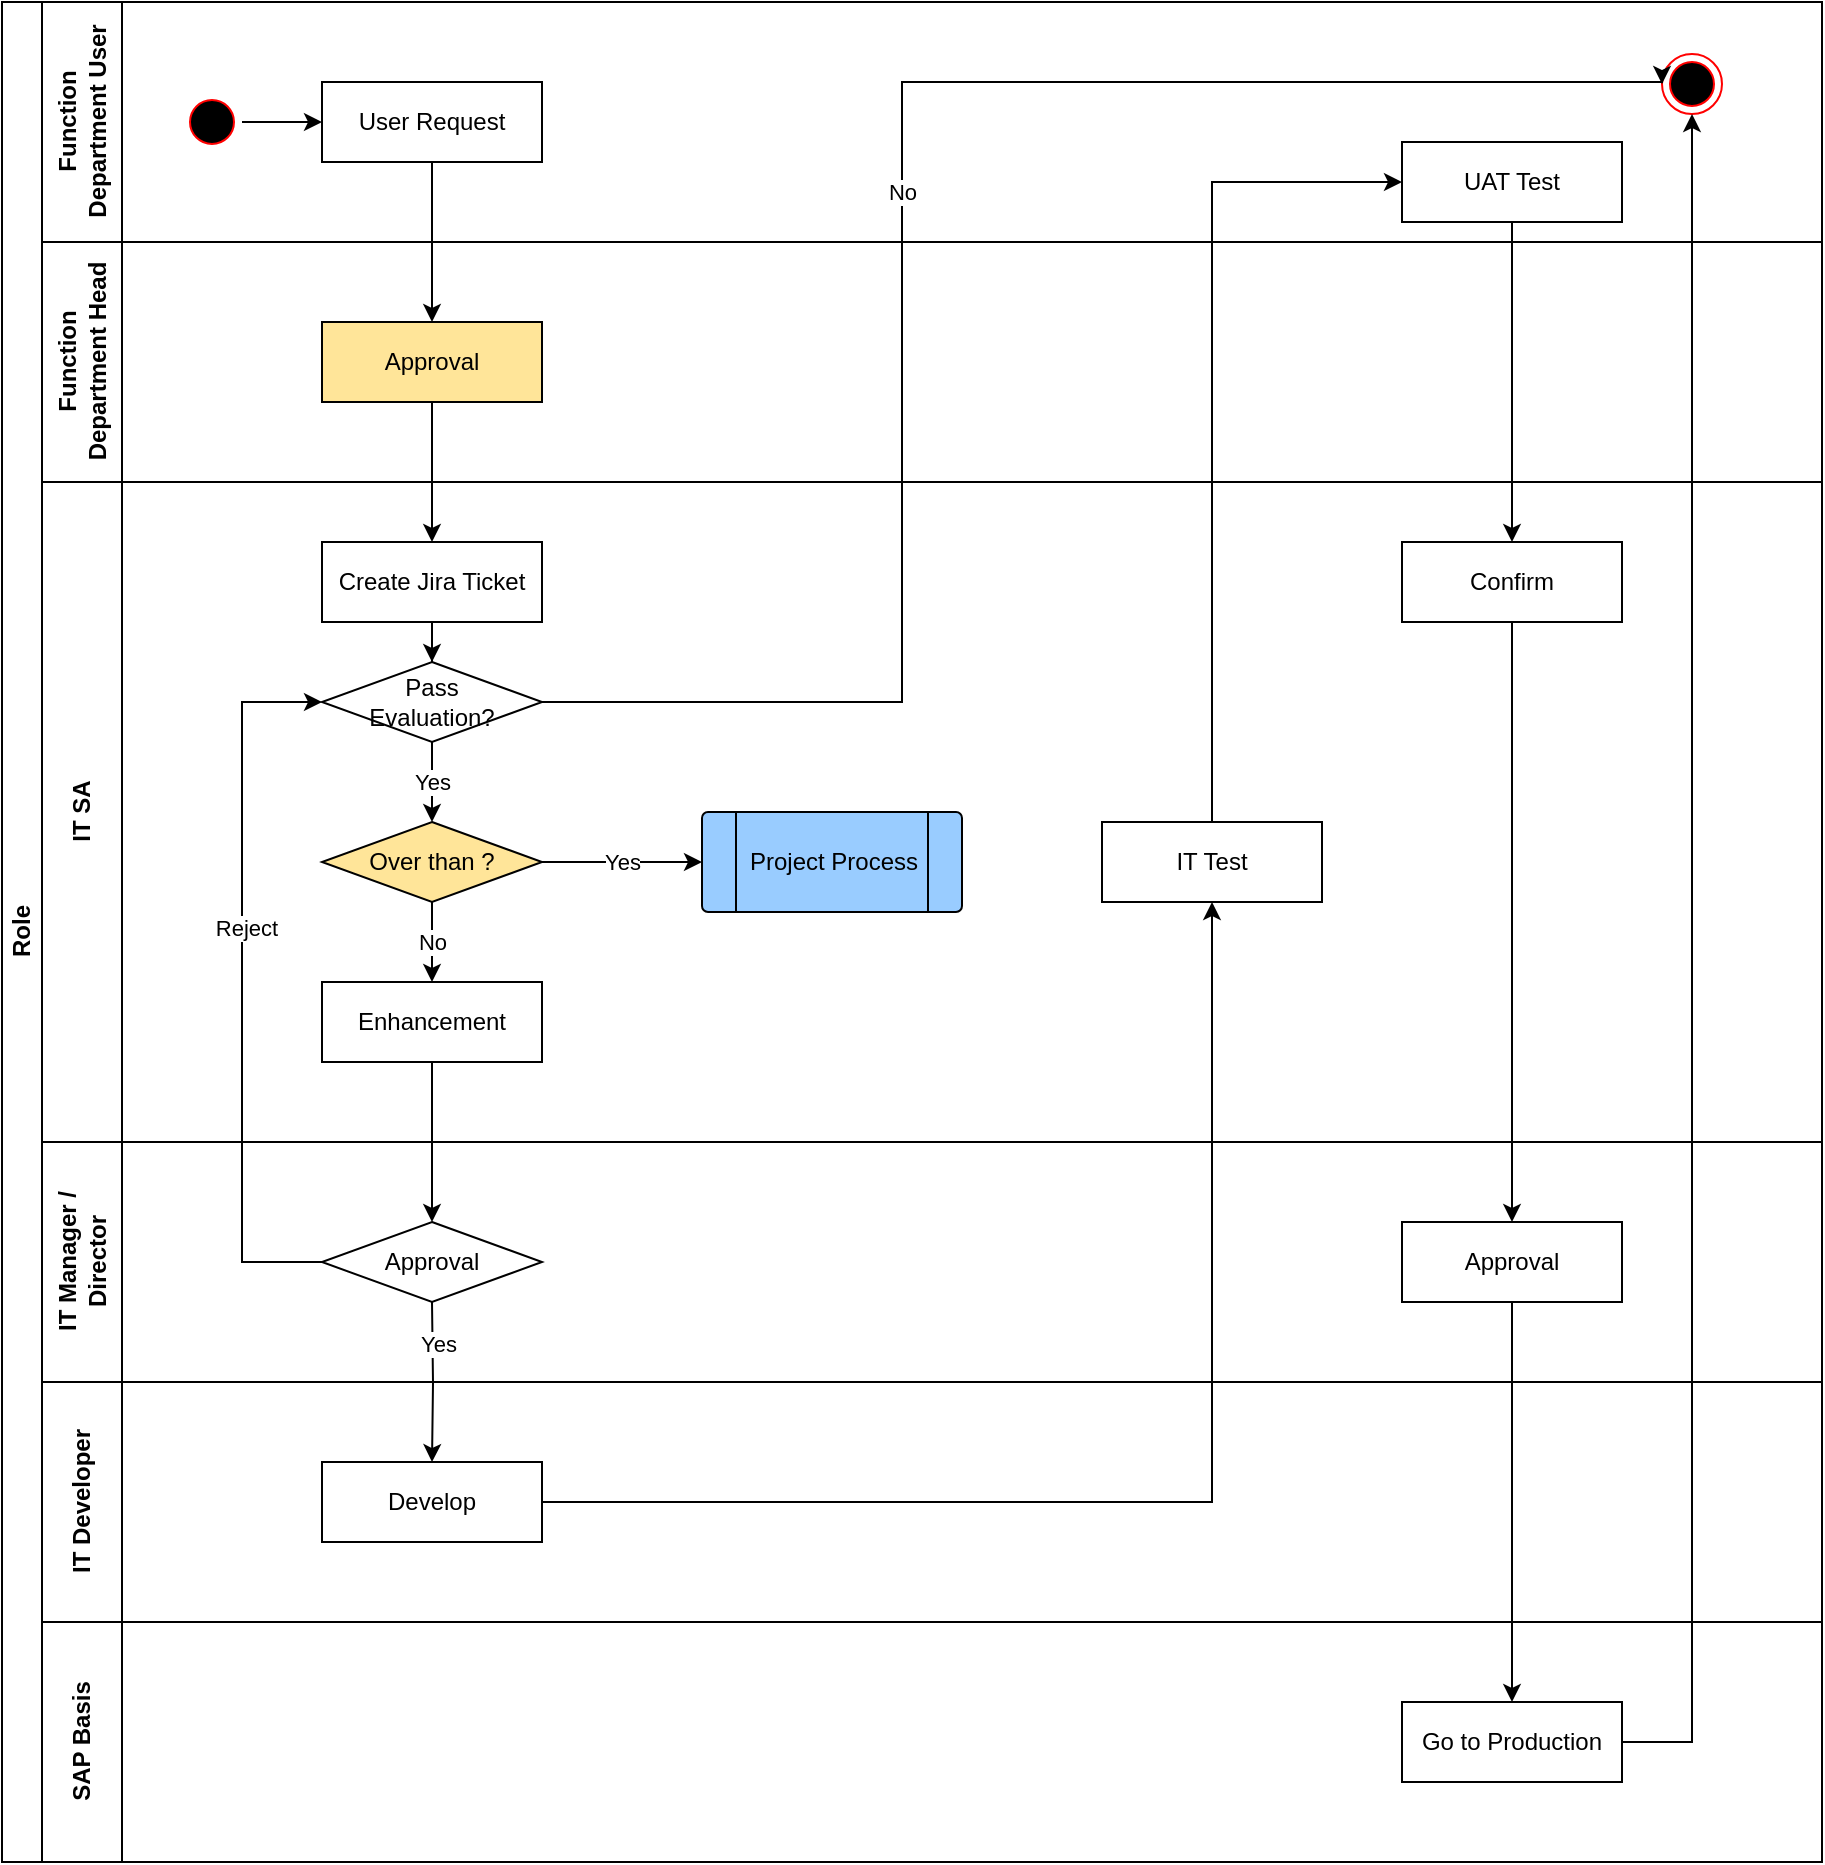 <mxfile version="15.2.9" type="github">
  <diagram id="prtHgNgQTEPvFCAcTncT" name="Page-1">
    <mxGraphModel dx="1277" dy="841" grid="1" gridSize="10" guides="1" tooltips="1" connect="1" arrows="1" fold="1" page="1" pageScale="1" pageWidth="1200" pageHeight="1600" math="0" shadow="0">
      <root>
        <mxCell id="0" />
        <mxCell id="1" parent="0" />
        <mxCell id="dNxyNK7c78bLwvsdeMH5-19" value="Role" style="swimlane;html=1;childLayout=stackLayout;resizeParent=1;resizeParentMax=0;horizontal=0;startSize=20;horizontalStack=0;" parent="1" vertex="1">
          <mxGeometry x="50" y="60" width="910" height="930" as="geometry" />
        </mxCell>
        <mxCell id="dNxyNK7c78bLwvsdeMH5-20" value="Function &lt;br&gt;Department User" style="swimlane;html=1;startSize=40;horizontal=0;" parent="dNxyNK7c78bLwvsdeMH5-19" vertex="1">
          <mxGeometry x="20" width="890" height="120" as="geometry">
            <mxRectangle x="20" width="430" height="20" as="alternateBounds" />
          </mxGeometry>
        </mxCell>
        <mxCell id="T2dY3gX-q8fYthvRwjSA-81" value="" style="edgeStyle=orthogonalEdgeStyle;rounded=0;orthogonalLoop=1;jettySize=auto;html=1;" parent="dNxyNK7c78bLwvsdeMH5-20" source="T2dY3gX-q8fYthvRwjSA-45" target="T2dY3gX-q8fYthvRwjSA-48" edge="1">
          <mxGeometry relative="1" as="geometry" />
        </mxCell>
        <mxCell id="T2dY3gX-q8fYthvRwjSA-45" value="" style="ellipse;html=1;shape=startState;fillColor=#000000;strokeColor=#ff0000;" parent="dNxyNK7c78bLwvsdeMH5-20" vertex="1">
          <mxGeometry x="70" y="45" width="30" height="30" as="geometry" />
        </mxCell>
        <mxCell id="T2dY3gX-q8fYthvRwjSA-48" value="User Request" style="rounded=0;whiteSpace=wrap;html=1;" parent="dNxyNK7c78bLwvsdeMH5-20" vertex="1">
          <mxGeometry x="140" y="40" width="110" height="40" as="geometry" />
        </mxCell>
        <mxCell id="T2dY3gX-q8fYthvRwjSA-70" value="UAT Test" style="rounded=0;whiteSpace=wrap;html=1;" parent="dNxyNK7c78bLwvsdeMH5-20" vertex="1">
          <mxGeometry x="680" y="70" width="110" height="40" as="geometry" />
        </mxCell>
        <mxCell id="T2dY3gX-q8fYthvRwjSA-82" value="" style="ellipse;html=1;shape=endState;fillColor=#000000;strokeColor=#ff0000;" parent="dNxyNK7c78bLwvsdeMH5-20" vertex="1">
          <mxGeometry x="810" y="26" width="30" height="30" as="geometry" />
        </mxCell>
        <mxCell id="dNxyNK7c78bLwvsdeMH5-21" value="Function&lt;br&gt;Department Head" style="swimlane;html=1;startSize=40;horizontal=0;" parent="dNxyNK7c78bLwvsdeMH5-19" vertex="1">
          <mxGeometry x="20" y="120" width="890" height="120" as="geometry" />
        </mxCell>
        <mxCell id="T2dY3gX-q8fYthvRwjSA-49" value="Approval" style="rounded=0;whiteSpace=wrap;html=1;fillColor=#FFE599;" parent="dNxyNK7c78bLwvsdeMH5-21" vertex="1">
          <mxGeometry x="140" y="40" width="110" height="40" as="geometry" />
        </mxCell>
        <mxCell id="dNxyNK7c78bLwvsdeMH5-22" value="IT SA" style="swimlane;html=1;startSize=40;horizontal=0;" parent="dNxyNK7c78bLwvsdeMH5-19" vertex="1">
          <mxGeometry x="20" y="240" width="890" height="330" as="geometry" />
        </mxCell>
        <mxCell id="T2dY3gX-q8fYthvRwjSA-54" value="Yes" style="edgeStyle=orthogonalEdgeStyle;rounded=0;orthogonalLoop=1;jettySize=auto;html=1;" parent="dNxyNK7c78bLwvsdeMH5-22" source="T2dY3gX-q8fYthvRwjSA-51" target="T2dY3gX-q8fYthvRwjSA-53" edge="1">
          <mxGeometry relative="1" as="geometry" />
        </mxCell>
        <mxCell id="T2dY3gX-q8fYthvRwjSA-51" value="Pass&lt;br&gt;Evaluation?" style="strokeWidth=1;html=1;shape=mxgraph.flowchart.decision;whiteSpace=wrap;" parent="dNxyNK7c78bLwvsdeMH5-22" vertex="1">
          <mxGeometry x="140" y="90" width="110" height="40" as="geometry" />
        </mxCell>
        <mxCell id="T2dY3gX-q8fYthvRwjSA-56" value="Yes" style="edgeStyle=orthogonalEdgeStyle;rounded=0;orthogonalLoop=1;jettySize=auto;html=1;" parent="dNxyNK7c78bLwvsdeMH5-22" source="T2dY3gX-q8fYthvRwjSA-53" target="T2dY3gX-q8fYthvRwjSA-58" edge="1">
          <mxGeometry relative="1" as="geometry">
            <mxPoint x="290" y="120" as="targetPoint" />
          </mxGeometry>
        </mxCell>
        <mxCell id="T2dY3gX-q8fYthvRwjSA-61" value="No" style="edgeStyle=orthogonalEdgeStyle;rounded=0;orthogonalLoop=1;jettySize=auto;html=1;" parent="dNxyNK7c78bLwvsdeMH5-22" source="T2dY3gX-q8fYthvRwjSA-53" target="T2dY3gX-q8fYthvRwjSA-60" edge="1">
          <mxGeometry relative="1" as="geometry" />
        </mxCell>
        <mxCell id="T2dY3gX-q8fYthvRwjSA-53" value="Over than ?" style="strokeWidth=1;html=1;shape=mxgraph.flowchart.decision;whiteSpace=wrap;fillColor=#FFE599;" parent="dNxyNK7c78bLwvsdeMH5-22" vertex="1">
          <mxGeometry x="140" y="170" width="110" height="40" as="geometry" />
        </mxCell>
        <mxCell id="T2dY3gX-q8fYthvRwjSA-58" value="Project Process" style="verticalLabelPosition=middle;verticalAlign=middle;html=1;shape=process;whiteSpace=wrap;rounded=1;size=0.133;arcSize=6;strokeWidth=1;labelPosition=center;align=center;fillColor=#99CCFF;" parent="dNxyNK7c78bLwvsdeMH5-22" vertex="1">
          <mxGeometry x="330" y="165" width="130" height="50" as="geometry" />
        </mxCell>
        <mxCell id="T2dY3gX-q8fYthvRwjSA-60" value="Enhancement" style="rounded=0;whiteSpace=wrap;html=1;" parent="dNxyNK7c78bLwvsdeMH5-22" vertex="1">
          <mxGeometry x="140" y="250" width="110" height="40" as="geometry" />
        </mxCell>
        <mxCell id="T2dY3gX-q8fYthvRwjSA-85" style="edgeStyle=orthogonalEdgeStyle;rounded=0;orthogonalLoop=1;jettySize=auto;html=1;entryX=0.5;entryY=0;entryDx=0;entryDy=0;entryPerimeter=0;" parent="dNxyNK7c78bLwvsdeMH5-22" source="T2dY3gX-q8fYthvRwjSA-62" target="T2dY3gX-q8fYthvRwjSA-51" edge="1">
          <mxGeometry relative="1" as="geometry" />
        </mxCell>
        <mxCell id="T2dY3gX-q8fYthvRwjSA-62" value="Create Jira Ticket" style="rounded=0;whiteSpace=wrap;html=1;" parent="dNxyNK7c78bLwvsdeMH5-22" vertex="1">
          <mxGeometry x="140" y="30" width="110" height="40" as="geometry" />
        </mxCell>
        <mxCell id="T2dY3gX-q8fYthvRwjSA-68" value="IT Test" style="rounded=0;whiteSpace=wrap;html=1;" parent="dNxyNK7c78bLwvsdeMH5-22" vertex="1">
          <mxGeometry x="530" y="170" width="110" height="40" as="geometry" />
        </mxCell>
        <mxCell id="T2dY3gX-q8fYthvRwjSA-72" value="Confirm" style="rounded=0;whiteSpace=wrap;html=1;" parent="dNxyNK7c78bLwvsdeMH5-22" vertex="1">
          <mxGeometry x="680" y="30" width="110" height="40" as="geometry" />
        </mxCell>
        <mxCell id="T2dY3gX-q8fYthvRwjSA-38" value="IT Manager /&lt;br&gt;Director" style="swimlane;html=1;startSize=40;horizontal=0;" parent="dNxyNK7c78bLwvsdeMH5-19" vertex="1">
          <mxGeometry x="20" y="570" width="890" height="120" as="geometry" />
        </mxCell>
        <mxCell id="T2dY3gX-q8fYthvRwjSA-74" value="Approval" style="rounded=0;whiteSpace=wrap;html=1;" parent="T2dY3gX-q8fYthvRwjSA-38" vertex="1">
          <mxGeometry x="680" y="40" width="110" height="40" as="geometry" />
        </mxCell>
        <mxCell id="T2dY3gX-q8fYthvRwjSA-87" value="Approval" style="strokeWidth=1;html=1;shape=mxgraph.flowchart.decision;whiteSpace=wrap;" parent="T2dY3gX-q8fYthvRwjSA-38" vertex="1">
          <mxGeometry x="140" y="40" width="110" height="40" as="geometry" />
        </mxCell>
        <mxCell id="T2dY3gX-q8fYthvRwjSA-43" value="IT Developer" style="swimlane;html=1;startSize=40;horizontal=0;" parent="dNxyNK7c78bLwvsdeMH5-19" vertex="1">
          <mxGeometry x="20" y="690" width="890" height="120" as="geometry" />
        </mxCell>
        <mxCell id="T2dY3gX-q8fYthvRwjSA-66" value="Develop" style="rounded=0;whiteSpace=wrap;html=1;" parent="T2dY3gX-q8fYthvRwjSA-43" vertex="1">
          <mxGeometry x="140" y="40" width="110" height="40" as="geometry" />
        </mxCell>
        <mxCell id="T2dY3gX-q8fYthvRwjSA-44" value="SAP Basis" style="swimlane;html=1;startSize=40;horizontal=0;" parent="dNxyNK7c78bLwvsdeMH5-19" vertex="1">
          <mxGeometry x="20" y="810" width="890" height="120" as="geometry" />
        </mxCell>
        <mxCell id="T2dY3gX-q8fYthvRwjSA-76" value="Go to Production" style="rounded=0;whiteSpace=wrap;html=1;" parent="T2dY3gX-q8fYthvRwjSA-44" vertex="1">
          <mxGeometry x="680" y="40" width="110" height="40" as="geometry" />
        </mxCell>
        <mxCell id="T2dY3gX-q8fYthvRwjSA-50" value="" style="edgeStyle=orthogonalEdgeStyle;rounded=0;orthogonalLoop=1;jettySize=auto;html=1;" parent="dNxyNK7c78bLwvsdeMH5-19" source="T2dY3gX-q8fYthvRwjSA-48" target="T2dY3gX-q8fYthvRwjSA-49" edge="1">
          <mxGeometry relative="1" as="geometry" />
        </mxCell>
        <mxCell id="T2dY3gX-q8fYthvRwjSA-52" value="" style="edgeStyle=orthogonalEdgeStyle;rounded=0;orthogonalLoop=1;jettySize=auto;html=1;" parent="dNxyNK7c78bLwvsdeMH5-19" source="T2dY3gX-q8fYthvRwjSA-49" target="T2dY3gX-q8fYthvRwjSA-62" edge="1">
          <mxGeometry relative="1" as="geometry">
            <mxPoint x="220" y="240" as="targetPoint" />
          </mxGeometry>
        </mxCell>
        <mxCell id="T2dY3gX-q8fYthvRwjSA-67" value="" style="edgeStyle=orthogonalEdgeStyle;rounded=0;orthogonalLoop=1;jettySize=auto;html=1;" parent="dNxyNK7c78bLwvsdeMH5-19" target="T2dY3gX-q8fYthvRwjSA-66" edge="1">
          <mxGeometry relative="1" as="geometry">
            <mxPoint x="215" y="650" as="sourcePoint" />
          </mxGeometry>
        </mxCell>
        <mxCell id="T2dY3gX-q8fYthvRwjSA-88" value="Yes" style="edgeLabel;html=1;align=center;verticalAlign=middle;resizable=0;points=[];" parent="T2dY3gX-q8fYthvRwjSA-67" vertex="1" connectable="0">
          <mxGeometry x="-0.475" y="2" relative="1" as="geometry">
            <mxPoint as="offset" />
          </mxGeometry>
        </mxCell>
        <mxCell id="T2dY3gX-q8fYthvRwjSA-69" style="edgeStyle=orthogonalEdgeStyle;rounded=0;orthogonalLoop=1;jettySize=auto;html=1;" parent="dNxyNK7c78bLwvsdeMH5-19" source="T2dY3gX-q8fYthvRwjSA-66" target="T2dY3gX-q8fYthvRwjSA-68" edge="1">
          <mxGeometry relative="1" as="geometry" />
        </mxCell>
        <mxCell id="T2dY3gX-q8fYthvRwjSA-71" style="edgeStyle=orthogonalEdgeStyle;rounded=0;orthogonalLoop=1;jettySize=auto;html=1;entryX=0;entryY=0.5;entryDx=0;entryDy=0;exitX=0.5;exitY=0;exitDx=0;exitDy=0;" parent="dNxyNK7c78bLwvsdeMH5-19" source="T2dY3gX-q8fYthvRwjSA-68" target="T2dY3gX-q8fYthvRwjSA-70" edge="1">
          <mxGeometry relative="1" as="geometry" />
        </mxCell>
        <mxCell id="T2dY3gX-q8fYthvRwjSA-73" style="edgeStyle=orthogonalEdgeStyle;rounded=0;orthogonalLoop=1;jettySize=auto;html=1;entryX=0.5;entryY=0;entryDx=0;entryDy=0;" parent="dNxyNK7c78bLwvsdeMH5-19" source="T2dY3gX-q8fYthvRwjSA-70" target="T2dY3gX-q8fYthvRwjSA-72" edge="1">
          <mxGeometry relative="1" as="geometry" />
        </mxCell>
        <mxCell id="T2dY3gX-q8fYthvRwjSA-75" style="edgeStyle=orthogonalEdgeStyle;rounded=0;orthogonalLoop=1;jettySize=auto;html=1;entryX=0.5;entryY=0;entryDx=0;entryDy=0;" parent="dNxyNK7c78bLwvsdeMH5-19" source="T2dY3gX-q8fYthvRwjSA-72" target="T2dY3gX-q8fYthvRwjSA-74" edge="1">
          <mxGeometry relative="1" as="geometry" />
        </mxCell>
        <mxCell id="T2dY3gX-q8fYthvRwjSA-78" style="edgeStyle=orthogonalEdgeStyle;rounded=0;orthogonalLoop=1;jettySize=auto;html=1;entryX=0.5;entryY=0;entryDx=0;entryDy=0;" parent="dNxyNK7c78bLwvsdeMH5-19" source="T2dY3gX-q8fYthvRwjSA-74" target="T2dY3gX-q8fYthvRwjSA-76" edge="1">
          <mxGeometry relative="1" as="geometry" />
        </mxCell>
        <mxCell id="T2dY3gX-q8fYthvRwjSA-79" style="edgeStyle=orthogonalEdgeStyle;rounded=0;orthogonalLoop=1;jettySize=auto;html=1;" parent="dNxyNK7c78bLwvsdeMH5-19" source="T2dY3gX-q8fYthvRwjSA-76" target="T2dY3gX-q8fYthvRwjSA-82" edge="1">
          <mxGeometry relative="1" as="geometry">
            <mxPoint x="845" y="100" as="targetPoint" />
            <Array as="points">
              <mxPoint x="845" y="870" />
            </Array>
          </mxGeometry>
        </mxCell>
        <mxCell id="T2dY3gX-q8fYthvRwjSA-80" value="No" style="edgeStyle=orthogonalEdgeStyle;rounded=0;orthogonalLoop=1;jettySize=auto;html=1;entryX=0;entryY=0.5;entryDx=0;entryDy=0;exitX=1;exitY=0.5;exitDx=0;exitDy=0;exitPerimeter=0;" parent="dNxyNK7c78bLwvsdeMH5-19" source="T2dY3gX-q8fYthvRwjSA-51" target="T2dY3gX-q8fYthvRwjSA-82" edge="1">
          <mxGeometry relative="1" as="geometry">
            <mxPoint x="580" y="40" as="targetPoint" />
            <Array as="points">
              <mxPoint x="450" y="350" />
              <mxPoint x="450" y="40" />
              <mxPoint x="830" y="40" />
            </Array>
          </mxGeometry>
        </mxCell>
        <mxCell id="T2dY3gX-q8fYthvRwjSA-86" style="edgeStyle=orthogonalEdgeStyle;rounded=0;orthogonalLoop=1;jettySize=auto;html=1;" parent="dNxyNK7c78bLwvsdeMH5-19" source="T2dY3gX-q8fYthvRwjSA-60" edge="1">
          <mxGeometry relative="1" as="geometry">
            <mxPoint x="215" y="610" as="targetPoint" />
          </mxGeometry>
        </mxCell>
        <mxCell id="T2dY3gX-q8fYthvRwjSA-89" style="edgeStyle=orthogonalEdgeStyle;rounded=0;orthogonalLoop=1;jettySize=auto;html=1;entryX=0;entryY=0.5;entryDx=0;entryDy=0;entryPerimeter=0;" parent="dNxyNK7c78bLwvsdeMH5-19" source="T2dY3gX-q8fYthvRwjSA-87" target="T2dY3gX-q8fYthvRwjSA-51" edge="1">
          <mxGeometry relative="1" as="geometry">
            <Array as="points">
              <mxPoint x="120" y="630" />
              <mxPoint x="120" y="350" />
            </Array>
          </mxGeometry>
        </mxCell>
        <mxCell id="T2dY3gX-q8fYthvRwjSA-91" value="Reject" style="edgeLabel;html=1;align=center;verticalAlign=middle;resizable=0;points=[];" parent="T2dY3gX-q8fYthvRwjSA-89" vertex="1" connectable="0">
          <mxGeometry x="0.153" y="-2" relative="1" as="geometry">
            <mxPoint as="offset" />
          </mxGeometry>
        </mxCell>
      </root>
    </mxGraphModel>
  </diagram>
</mxfile>

